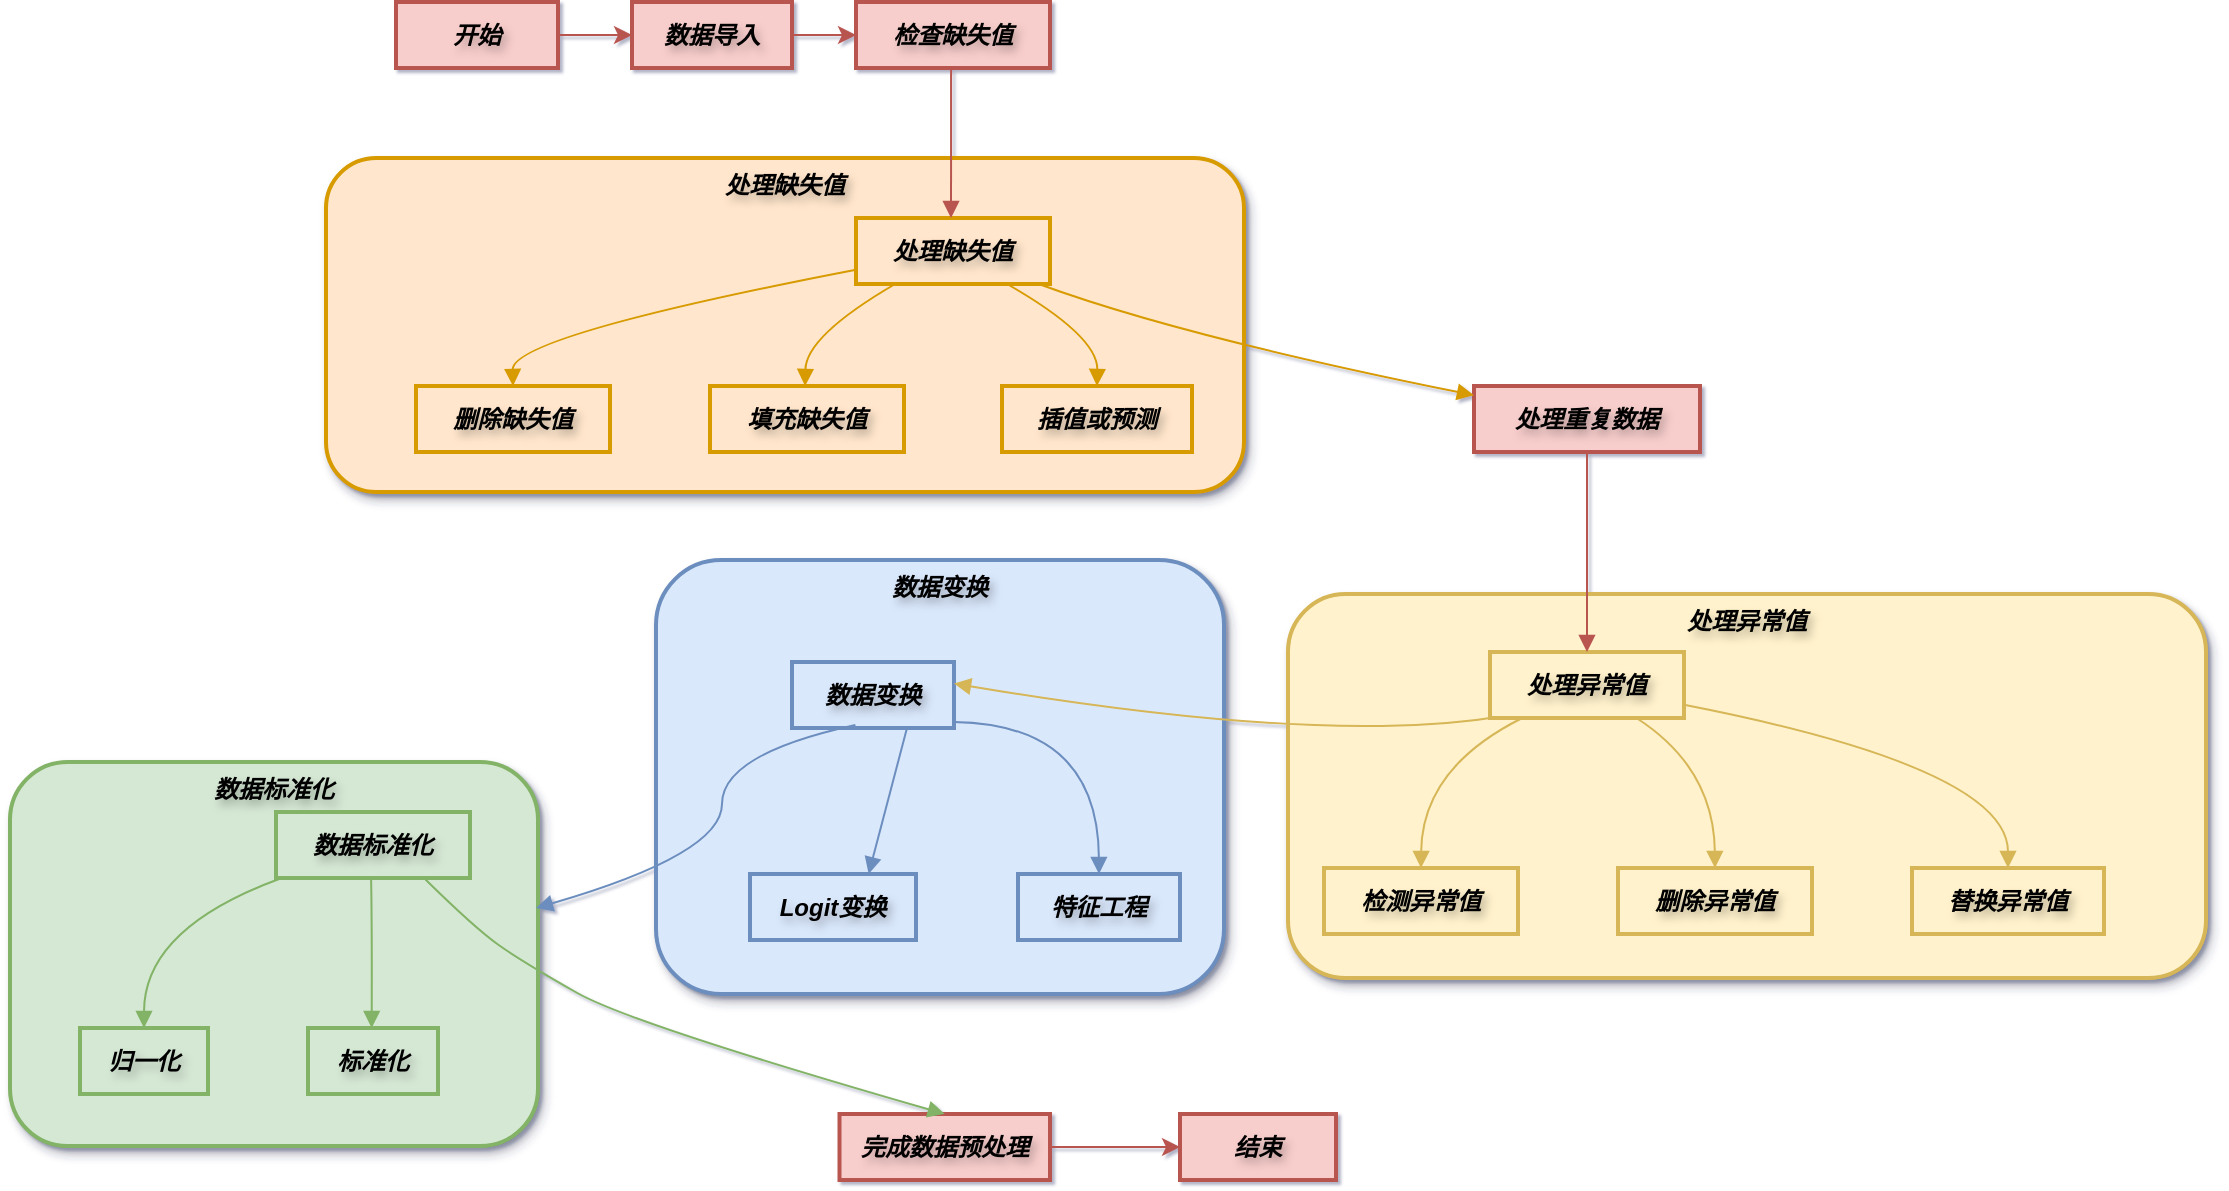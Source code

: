 <mxfile version="24.7.1" type="github">
  <diagram id="C5RBs43oDa-KdzZeNtuy" name="Page-1">
    <mxGraphModel dx="1554" dy="-377" grid="0" gridSize="10" guides="1" tooltips="1" connect="1" arrows="1" fold="1" page="0" pageScale="1" pageWidth="827" pageHeight="1169" background="none" math="0" shadow="1">
      <root>
        <mxCell id="WIyWlLk6GJQsqaUBKTNV-0" />
        <mxCell id="WIyWlLk6GJQsqaUBKTNV-1" parent="WIyWlLk6GJQsqaUBKTNV-0" />
        <mxCell id="CYCajpZrbKualnu32Fcx-99" value="数据标准化" style="whiteSpace=wrap;strokeWidth=2;verticalAlign=top;labelBackgroundColor=none;labelBorderColor=none;rounded=1;shadow=1;fillColor=#d5e8d4;strokeColor=#82b366;fontStyle=3;textShadow=1;" vertex="1" parent="WIyWlLk6GJQsqaUBKTNV-1">
          <mxGeometry x="111" y="1697" width="264" height="192" as="geometry" />
        </mxCell>
        <mxCell id="CYCajpZrbKualnu32Fcx-100" value="归一化" style="whiteSpace=wrap;strokeWidth=2;labelBackgroundColor=none;labelBorderColor=none;fillColor=#d5e8d4;strokeColor=#82b366;fontStyle=3;textShadow=1;" vertex="1" parent="WIyWlLk6GJQsqaUBKTNV-1">
          <mxGeometry x="146" y="1830" width="64" height="33" as="geometry" />
        </mxCell>
        <mxCell id="CYCajpZrbKualnu32Fcx-101" value="标准化" style="whiteSpace=wrap;strokeWidth=2;labelBackgroundColor=none;labelBorderColor=none;fillColor=#d5e8d4;strokeColor=#82b366;fontStyle=3;textShadow=1;" vertex="1" parent="WIyWlLk6GJQsqaUBKTNV-1">
          <mxGeometry x="260" y="1830" width="65" height="33" as="geometry" />
        </mxCell>
        <mxCell id="CYCajpZrbKualnu32Fcx-102" value="数据标准化" style="whiteSpace=wrap;strokeWidth=2;labelBackgroundColor=none;labelBorderColor=none;fillColor=#d5e8d4;strokeColor=#82b366;fontStyle=3;textShadow=1;" vertex="1" parent="WIyWlLk6GJQsqaUBKTNV-1">
          <mxGeometry x="244" y="1722" width="97" height="33" as="geometry" />
        </mxCell>
        <mxCell id="CYCajpZrbKualnu32Fcx-103" value="数据变换" style="whiteSpace=wrap;strokeWidth=2;verticalAlign=top;labelBackgroundColor=none;labelBorderColor=none;rounded=1;shadow=1;fillColor=#dae8fc;strokeColor=#6c8ebf;fontStyle=3;textShadow=1;" vertex="1" parent="WIyWlLk6GJQsqaUBKTNV-1">
          <mxGeometry x="434" y="1596" width="284" height="217" as="geometry" />
        </mxCell>
        <mxCell id="CYCajpZrbKualnu32Fcx-104" value="Logit变换" style="whiteSpace=wrap;strokeWidth=2;labelBackgroundColor=none;labelBorderColor=none;fillColor=#dae8fc;strokeColor=#6c8ebf;fontStyle=3;textShadow=1;" vertex="1" parent="WIyWlLk6GJQsqaUBKTNV-1">
          <mxGeometry x="481" y="1753" width="83" height="33" as="geometry" />
        </mxCell>
        <mxCell id="CYCajpZrbKualnu32Fcx-105" value="特征工程" style="whiteSpace=wrap;strokeWidth=2;labelBackgroundColor=none;labelBorderColor=none;fillColor=#dae8fc;strokeColor=#6c8ebf;fontStyle=3;textShadow=1;" vertex="1" parent="WIyWlLk6GJQsqaUBKTNV-1">
          <mxGeometry x="615" y="1753" width="81" height="33" as="geometry" />
        </mxCell>
        <mxCell id="CYCajpZrbKualnu32Fcx-106" value="数据变换" style="whiteSpace=wrap;strokeWidth=2;labelBackgroundColor=none;labelBorderColor=none;fillColor=#dae8fc;strokeColor=#6c8ebf;fontStyle=3;textShadow=1;" vertex="1" parent="WIyWlLk6GJQsqaUBKTNV-1">
          <mxGeometry x="502" y="1647" width="81" height="33" as="geometry" />
        </mxCell>
        <mxCell id="CYCajpZrbKualnu32Fcx-107" value="处理异常值" style="whiteSpace=wrap;strokeWidth=2;verticalAlign=top;labelBackgroundColor=none;labelBorderColor=none;glass=0;shadow=1;rounded=1;fillColor=#fff2cc;strokeColor=#d6b656;fontStyle=3;textShadow=1;" vertex="1" parent="WIyWlLk6GJQsqaUBKTNV-1">
          <mxGeometry x="750" y="1613" width="459" height="192" as="geometry" />
        </mxCell>
        <mxCell id="CYCajpZrbKualnu32Fcx-108" value="检测异常值" style="whiteSpace=wrap;strokeWidth=2;labelBackgroundColor=none;labelBorderColor=none;fillColor=#fff2cc;strokeColor=#d6b656;fontStyle=3;textShadow=1;" vertex="1" parent="WIyWlLk6GJQsqaUBKTNV-1">
          <mxGeometry x="768" y="1750" width="97" height="33" as="geometry" />
        </mxCell>
        <mxCell id="CYCajpZrbKualnu32Fcx-109" value="删除异常值" style="whiteSpace=wrap;strokeWidth=2;labelBackgroundColor=none;labelBorderColor=none;fillColor=#fff2cc;strokeColor=#d6b656;fontStyle=3;textShadow=1;" vertex="1" parent="WIyWlLk6GJQsqaUBKTNV-1">
          <mxGeometry x="915" y="1750" width="97" height="33" as="geometry" />
        </mxCell>
        <mxCell id="CYCajpZrbKualnu32Fcx-110" value="替换异常值" style="whiteSpace=wrap;strokeWidth=2;labelBackgroundColor=none;labelBorderColor=none;fillColor=#fff2cc;strokeColor=#d6b656;fontStyle=3;textShadow=1;" vertex="1" parent="WIyWlLk6GJQsqaUBKTNV-1">
          <mxGeometry x="1062" y="1750" width="96" height="33" as="geometry" />
        </mxCell>
        <mxCell id="CYCajpZrbKualnu32Fcx-111" value="处理异常值" style="whiteSpace=wrap;strokeWidth=2;labelBackgroundColor=none;labelBorderColor=none;fillColor=#fff2cc;strokeColor=#d6b656;fontStyle=3;textShadow=1;" vertex="1" parent="WIyWlLk6GJQsqaUBKTNV-1">
          <mxGeometry x="851" y="1642" width="97" height="33" as="geometry" />
        </mxCell>
        <mxCell id="CYCajpZrbKualnu32Fcx-112" value="处理缺失值" style="whiteSpace=wrap;strokeWidth=2;verticalAlign=top;labelBackgroundColor=none;labelBorderColor=none;rounded=1;shadow=1;fillColor=#ffe6cc;strokeColor=#d79b00;fontStyle=3;textShadow=1;" vertex="1" parent="WIyWlLk6GJQsqaUBKTNV-1">
          <mxGeometry x="269" y="1395" width="459" height="167" as="geometry" />
        </mxCell>
        <mxCell id="CYCajpZrbKualnu32Fcx-113" value="删除缺失值" style="whiteSpace=wrap;strokeWidth=2;labelBackgroundColor=none;labelBorderColor=none;fillColor=#ffe6cc;strokeColor=#d79b00;fontStyle=3;textShadow=1;" vertex="1" parent="WIyWlLk6GJQsqaUBKTNV-1">
          <mxGeometry x="314" y="1509" width="97" height="33" as="geometry" />
        </mxCell>
        <mxCell id="CYCajpZrbKualnu32Fcx-114" value="填充缺失值" style="whiteSpace=wrap;strokeWidth=2;labelBackgroundColor=none;labelBorderColor=none;fillColor=#ffe6cc;strokeColor=#d79b00;fontStyle=3;textShadow=1;" vertex="1" parent="WIyWlLk6GJQsqaUBKTNV-1">
          <mxGeometry x="461" y="1509" width="97" height="33" as="geometry" />
        </mxCell>
        <mxCell id="CYCajpZrbKualnu32Fcx-115" value="插值或预测" style="whiteSpace=wrap;strokeWidth=2;labelBackgroundColor=none;labelBorderColor=none;fillColor=#ffe6cc;strokeColor=#d79b00;fontStyle=3;textShadow=1;" vertex="1" parent="WIyWlLk6GJQsqaUBKTNV-1">
          <mxGeometry x="607" y="1509" width="95" height="33" as="geometry" />
        </mxCell>
        <mxCell id="CYCajpZrbKualnu32Fcx-116" value="处理缺失值" style="whiteSpace=wrap;strokeWidth=2;labelBackgroundColor=none;labelBorderColor=none;fillColor=#ffe6cc;strokeColor=#d79b00;fontStyle=3;textShadow=1;" vertex="1" parent="WIyWlLk6GJQsqaUBKTNV-1">
          <mxGeometry x="534" y="1425" width="97" height="33" as="geometry" />
        </mxCell>
        <mxCell id="CYCajpZrbKualnu32Fcx-147" style="edgeStyle=orthogonalEdgeStyle;rounded=0;orthogonalLoop=1;jettySize=auto;html=1;exitX=1;exitY=0.5;exitDx=0;exitDy=0;fillColor=#f8cecc;strokeColor=#b85450;fontStyle=3;labelBorderColor=none;textShadow=1;" edge="1" parent="WIyWlLk6GJQsqaUBKTNV-1" source="CYCajpZrbKualnu32Fcx-117" target="CYCajpZrbKualnu32Fcx-118">
          <mxGeometry relative="1" as="geometry" />
        </mxCell>
        <mxCell id="CYCajpZrbKualnu32Fcx-117" value="开始" style="whiteSpace=wrap;strokeWidth=2;labelBackgroundColor=none;labelBorderColor=none;fillColor=#f8cecc;strokeColor=#b85450;fontStyle=3;textShadow=1;" vertex="1" parent="WIyWlLk6GJQsqaUBKTNV-1">
          <mxGeometry x="304" y="1317" width="81" height="33" as="geometry" />
        </mxCell>
        <mxCell id="CYCajpZrbKualnu32Fcx-149" value="" style="edgeStyle=orthogonalEdgeStyle;rounded=0;orthogonalLoop=1;jettySize=auto;html=1;fillColor=#f8cecc;strokeColor=#b85450;fontStyle=3;labelBorderColor=none;textShadow=1;" edge="1" parent="WIyWlLk6GJQsqaUBKTNV-1" source="CYCajpZrbKualnu32Fcx-118" target="CYCajpZrbKualnu32Fcx-119">
          <mxGeometry relative="1" as="geometry" />
        </mxCell>
        <mxCell id="CYCajpZrbKualnu32Fcx-118" value="数据导入" style="whiteSpace=wrap;strokeWidth=2;labelBackgroundColor=none;labelBorderColor=none;fillColor=#f8cecc;strokeColor=#b85450;fontStyle=3;textShadow=1;" vertex="1" parent="WIyWlLk6GJQsqaUBKTNV-1">
          <mxGeometry x="422" y="1317" width="80" height="33" as="geometry" />
        </mxCell>
        <mxCell id="CYCajpZrbKualnu32Fcx-119" value="检查缺失值" style="whiteSpace=wrap;strokeWidth=2;labelBackgroundColor=none;labelBorderColor=none;fillColor=#f8cecc;strokeColor=#b85450;fontStyle=3;textShadow=1;" vertex="1" parent="WIyWlLk6GJQsqaUBKTNV-1">
          <mxGeometry x="534" y="1317" width="97" height="33" as="geometry" />
        </mxCell>
        <mxCell id="CYCajpZrbKualnu32Fcx-120" value="处理重复数据" style="whiteSpace=wrap;strokeWidth=2;labelBackgroundColor=none;labelBorderColor=none;fillColor=#f8cecc;strokeColor=#b85450;fontStyle=3;textShadow=1;" vertex="1" parent="WIyWlLk6GJQsqaUBKTNV-1">
          <mxGeometry x="843" y="1509" width="113" height="33" as="geometry" />
        </mxCell>
        <mxCell id="CYCajpZrbKualnu32Fcx-146" style="edgeStyle=orthogonalEdgeStyle;rounded=0;orthogonalLoop=1;jettySize=auto;html=1;exitX=1;exitY=0.5;exitDx=0;exitDy=0;entryX=0;entryY=0.5;entryDx=0;entryDy=0;fillColor=#f8cecc;strokeColor=#b85450;fontStyle=3;labelBorderColor=none;textShadow=1;" edge="1" parent="WIyWlLk6GJQsqaUBKTNV-1" source="CYCajpZrbKualnu32Fcx-121" target="CYCajpZrbKualnu32Fcx-142">
          <mxGeometry relative="1" as="geometry" />
        </mxCell>
        <mxCell id="CYCajpZrbKualnu32Fcx-121" value="完成数据预处理" style="whiteSpace=wrap;strokeWidth=2;labelBackgroundColor=none;labelBorderColor=none;fillColor=#f8cecc;strokeColor=#b85450;fontStyle=3;textShadow=1;" vertex="1" parent="WIyWlLk6GJQsqaUBKTNV-1">
          <mxGeometry x="525.75" y="1873" width="105.25" height="33" as="geometry" />
        </mxCell>
        <mxCell id="CYCajpZrbKualnu32Fcx-124" value="" style="curved=1;startArrow=none;endArrow=block;exitX=0.49;exitY=1.01;entryX=0.49;entryY=0.01;rounded=0;labelBackgroundColor=none;labelBorderColor=none;fillColor=#f8cecc;strokeColor=#b85450;fontStyle=3;textShadow=1;" edge="1" parent="WIyWlLk6GJQsqaUBKTNV-1" source="CYCajpZrbKualnu32Fcx-119" target="CYCajpZrbKualnu32Fcx-116">
          <mxGeometry relative="1" as="geometry">
            <Array as="points" />
          </mxGeometry>
        </mxCell>
        <mxCell id="CYCajpZrbKualnu32Fcx-125" value="" style="curved=1;startArrow=none;endArrow=block;exitX=0.96;exitY=1.02;entryX=0;entryY=0.14;rounded=0;labelBackgroundColor=default;labelBorderColor=none;fillColor=#ffe6cc;strokeColor=#d79b00;fontStyle=3;textShadow=1;" edge="1" parent="WIyWlLk6GJQsqaUBKTNV-1" source="CYCajpZrbKualnu32Fcx-116" target="CYCajpZrbKualnu32Fcx-120">
          <mxGeometry relative="1" as="geometry">
            <Array as="points">
              <mxPoint x="696" y="1484" />
            </Array>
          </mxGeometry>
        </mxCell>
        <mxCell id="CYCajpZrbKualnu32Fcx-126" value="" style="curved=1;startArrow=none;endArrow=block;exitX=0.5;exitY=1;entryX=0.5;entryY=0;rounded=0;labelBackgroundColor=default;labelBorderColor=none;fillColor=#f8cecc;strokeColor=#b85450;fontStyle=3;textShadow=1;" edge="1" parent="WIyWlLk6GJQsqaUBKTNV-1" source="CYCajpZrbKualnu32Fcx-120" target="CYCajpZrbKualnu32Fcx-111">
          <mxGeometry relative="1" as="geometry">
            <Array as="points" />
          </mxGeometry>
        </mxCell>
        <mxCell id="CYCajpZrbKualnu32Fcx-127" value="" style="curved=1;startArrow=none;endArrow=block;exitX=0;exitY=1;entryX=0.99;entryY=0.33;rounded=0;labelBackgroundColor=none;labelBorderColor=none;fillColor=#fff2cc;strokeColor=#d6b656;fontStyle=3;textShadow=1;" edge="1" parent="WIyWlLk6GJQsqaUBKTNV-1" source="CYCajpZrbKualnu32Fcx-111" target="CYCajpZrbKualnu32Fcx-106">
          <mxGeometry relative="1" as="geometry">
            <Array as="points">
              <mxPoint x="763" y="1688" />
            </Array>
          </mxGeometry>
        </mxCell>
        <mxCell id="CYCajpZrbKualnu32Fcx-128" value="" style="curved=1;startArrow=none;endArrow=block;exitX=0.31;exitY=1.02;entryX=0.99;entryY=0.07;rounded=0;labelBackgroundColor=none;labelBorderColor=none;fillColor=#dae8fc;strokeColor=#6c8ebf;fontStyle=3;textShadow=1;" edge="1" parent="WIyWlLk6GJQsqaUBKTNV-1">
          <mxGeometry relative="1" as="geometry">
            <Array as="points">
              <mxPoint x="467" y="1693" />
              <mxPoint x="467" y="1743" />
            </Array>
            <mxPoint x="533.702" y="1678.5" as="sourcePoint" />
            <mxPoint x="374" y="1770.02" as="targetPoint" />
          </mxGeometry>
        </mxCell>
        <mxCell id="CYCajpZrbKualnu32Fcx-129" value="" style="curved=1;startArrow=none;endArrow=block;exitX=0.67;exitY=1.01;entryX=0.5;entryY=0;rounded=0;labelBackgroundColor=none;labelBorderColor=none;fillColor=#d5e8d4;strokeColor=#82b366;entryDx=0;entryDy=0;fontStyle=3;textShadow=1;" edge="1" parent="WIyWlLk6GJQsqaUBKTNV-1" target="CYCajpZrbKualnu32Fcx-121">
          <mxGeometry relative="1" as="geometry">
            <Array as="points">
              <mxPoint x="343.33" y="1780" />
              <mxPoint x="367.33" y="1797" />
              <mxPoint x="422" y="1828" />
            </Array>
            <mxPoint x="317.997" y="1755.0" as="sourcePoint" />
            <mxPoint x="550.611" y="1873" as="targetPoint" />
          </mxGeometry>
        </mxCell>
        <mxCell id="CYCajpZrbKualnu32Fcx-130" value="" style="curved=1;startArrow=none;endArrow=block;exitX=-0.01;exitY=0.79;entryX=0.5;entryY=-0.01;rounded=0;labelBackgroundColor=none;labelBorderColor=none;fillColor=#ffe6cc;strokeColor=#d79b00;fontStyle=3;textShadow=1;" edge="1" parent="WIyWlLk6GJQsqaUBKTNV-1" source="CYCajpZrbKualnu32Fcx-116" target="CYCajpZrbKualnu32Fcx-113">
          <mxGeometry relative="1" as="geometry">
            <Array as="points">
              <mxPoint x="362" y="1484" />
            </Array>
          </mxGeometry>
        </mxCell>
        <mxCell id="CYCajpZrbKualnu32Fcx-131" value="" style="curved=1;startArrow=none;endArrow=block;exitX=0.19;exitY=1.02;entryX=0.49;entryY=-0.01;rounded=0;labelBackgroundColor=none;labelBorderColor=none;fillColor=#ffe6cc;strokeColor=#d79b00;fontStyle=3;textShadow=1;" edge="1" parent="WIyWlLk6GJQsqaUBKTNV-1" source="CYCajpZrbKualnu32Fcx-116" target="CYCajpZrbKualnu32Fcx-114">
          <mxGeometry relative="1" as="geometry">
            <Array as="points">
              <mxPoint x="509" y="1484" />
            </Array>
          </mxGeometry>
        </mxCell>
        <mxCell id="CYCajpZrbKualnu32Fcx-132" value="" style="curved=1;startArrow=none;endArrow=block;exitX=0.79;exitY=1.02;entryX=0.5;entryY=-0.01;rounded=0;labelBackgroundColor=none;labelBorderColor=none;fillColor=#ffe6cc;strokeColor=#d79b00;fontStyle=3;textShadow=1;" edge="1" parent="WIyWlLk6GJQsqaUBKTNV-1" source="CYCajpZrbKualnu32Fcx-116" target="CYCajpZrbKualnu32Fcx-115">
          <mxGeometry relative="1" as="geometry">
            <Array as="points">
              <mxPoint x="655" y="1484" />
            </Array>
          </mxGeometry>
        </mxCell>
        <mxCell id="CYCajpZrbKualnu32Fcx-133" value="" style="curved=1;startArrow=none;endArrow=block;exitX=0.16;exitY=1.01;entryX=0.5;entryY=0.01;rounded=0;labelBackgroundColor=none;labelBorderColor=none;fillColor=#fff2cc;strokeColor=#d6b656;fontStyle=3;textShadow=1;" edge="1" parent="WIyWlLk6GJQsqaUBKTNV-1" source="CYCajpZrbKualnu32Fcx-111" target="CYCajpZrbKualnu32Fcx-108">
          <mxGeometry relative="1" as="geometry">
            <Array as="points">
              <mxPoint x="817" y="1700" />
            </Array>
          </mxGeometry>
        </mxCell>
        <mxCell id="CYCajpZrbKualnu32Fcx-134" value="" style="curved=1;startArrow=none;endArrow=block;exitX=0.76;exitY=1.01;entryX=0.5;entryY=0.01;rounded=0;labelBackgroundColor=none;labelBorderColor=none;fillColor=#fff2cc;strokeColor=#d6b656;fontStyle=3;textShadow=1;" edge="1" parent="WIyWlLk6GJQsqaUBKTNV-1" source="CYCajpZrbKualnu32Fcx-111" target="CYCajpZrbKualnu32Fcx-109">
          <mxGeometry relative="1" as="geometry">
            <Array as="points">
              <mxPoint x="963" y="1700" />
            </Array>
          </mxGeometry>
        </mxCell>
        <mxCell id="CYCajpZrbKualnu32Fcx-135" value="" style="curved=1;startArrow=none;endArrow=block;exitX=1;exitY=0.8;entryX=0.5;entryY=0.01;rounded=0;labelBackgroundColor=none;labelBorderColor=none;fillColor=#fff2cc;strokeColor=#d6b656;fontStyle=3;textShadow=1;" edge="1" parent="WIyWlLk6GJQsqaUBKTNV-1" source="CYCajpZrbKualnu32Fcx-111" target="CYCajpZrbKualnu32Fcx-110">
          <mxGeometry relative="1" as="geometry">
            <Array as="points">
              <mxPoint x="1110" y="1700" />
            </Array>
          </mxGeometry>
        </mxCell>
        <mxCell id="CYCajpZrbKualnu32Fcx-136" value="" style="curved=1;startArrow=none;endArrow=block;exitX=0.5;exitY=1.02;entryX=0.51;entryY=-0.01;rounded=0;labelBackgroundColor=none;labelBorderColor=none;fillColor=#dae8fc;strokeColor=#6c8ebf;fontStyle=3;textShadow=1;" edge="1" parent="WIyWlLk6GJQsqaUBKTNV-1">
          <mxGeometry relative="1" as="geometry">
            <Array as="points" />
            <mxPoint x="559.5" y="1680.0" as="sourcePoint" />
            <mxPoint x="540.314" y="1753" as="targetPoint" />
          </mxGeometry>
        </mxCell>
        <mxCell id="CYCajpZrbKualnu32Fcx-137" value="" style="curved=1;startArrow=none;endArrow=block;exitX=0.99;exitY=0.9;entryX=0.5;entryY=-0.01;rounded=0;labelBackgroundColor=none;labelBorderColor=none;fillColor=#dae8fc;strokeColor=#6c8ebf;fontStyle=3;textShadow=1;" edge="1" parent="WIyWlLk6GJQsqaUBKTNV-1" source="CYCajpZrbKualnu32Fcx-106" target="CYCajpZrbKualnu32Fcx-105">
          <mxGeometry relative="1" as="geometry">
            <Array as="points">
              <mxPoint x="655" y="1678" />
            </Array>
          </mxGeometry>
        </mxCell>
        <mxCell id="CYCajpZrbKualnu32Fcx-138" value="" style="curved=1;startArrow=none;endArrow=block;exitX=0.02;exitY=1.01;entryX=0.5;entryY=0.01;rounded=0;labelBackgroundColor=none;labelBorderColor=none;fillColor=#d5e8d4;strokeColor=#82b366;fontStyle=3;textShadow=1;" edge="1" parent="WIyWlLk6GJQsqaUBKTNV-1" source="CYCajpZrbKualnu32Fcx-102" target="CYCajpZrbKualnu32Fcx-100">
          <mxGeometry relative="1" as="geometry">
            <Array as="points">
              <mxPoint x="178" y="1780" />
            </Array>
          </mxGeometry>
        </mxCell>
        <mxCell id="CYCajpZrbKualnu32Fcx-139" value="" style="curved=1;startArrow=none;endArrow=block;exitX=0.49;exitY=1.01;entryX=0.49;entryY=0.01;rounded=0;labelBackgroundColor=none;labelBorderColor=none;fillColor=#d5e8d4;strokeColor=#82b366;fontStyle=3;textShadow=1;" edge="1" parent="WIyWlLk6GJQsqaUBKTNV-1" source="CYCajpZrbKualnu32Fcx-102" target="CYCajpZrbKualnu32Fcx-101">
          <mxGeometry relative="1" as="geometry">
            <Array as="points">
              <mxPoint x="292" y="1780" />
            </Array>
          </mxGeometry>
        </mxCell>
        <mxCell id="CYCajpZrbKualnu32Fcx-142" value="结束" style="whiteSpace=wrap;strokeWidth=2;labelBackgroundColor=none;labelBorderColor=none;fillColor=#f8cecc;strokeColor=#b85450;fontStyle=3;textShadow=1;" vertex="1" parent="WIyWlLk6GJQsqaUBKTNV-1">
          <mxGeometry x="696" y="1873" width="78" height="33" as="geometry" />
        </mxCell>
      </root>
    </mxGraphModel>
  </diagram>
</mxfile>
